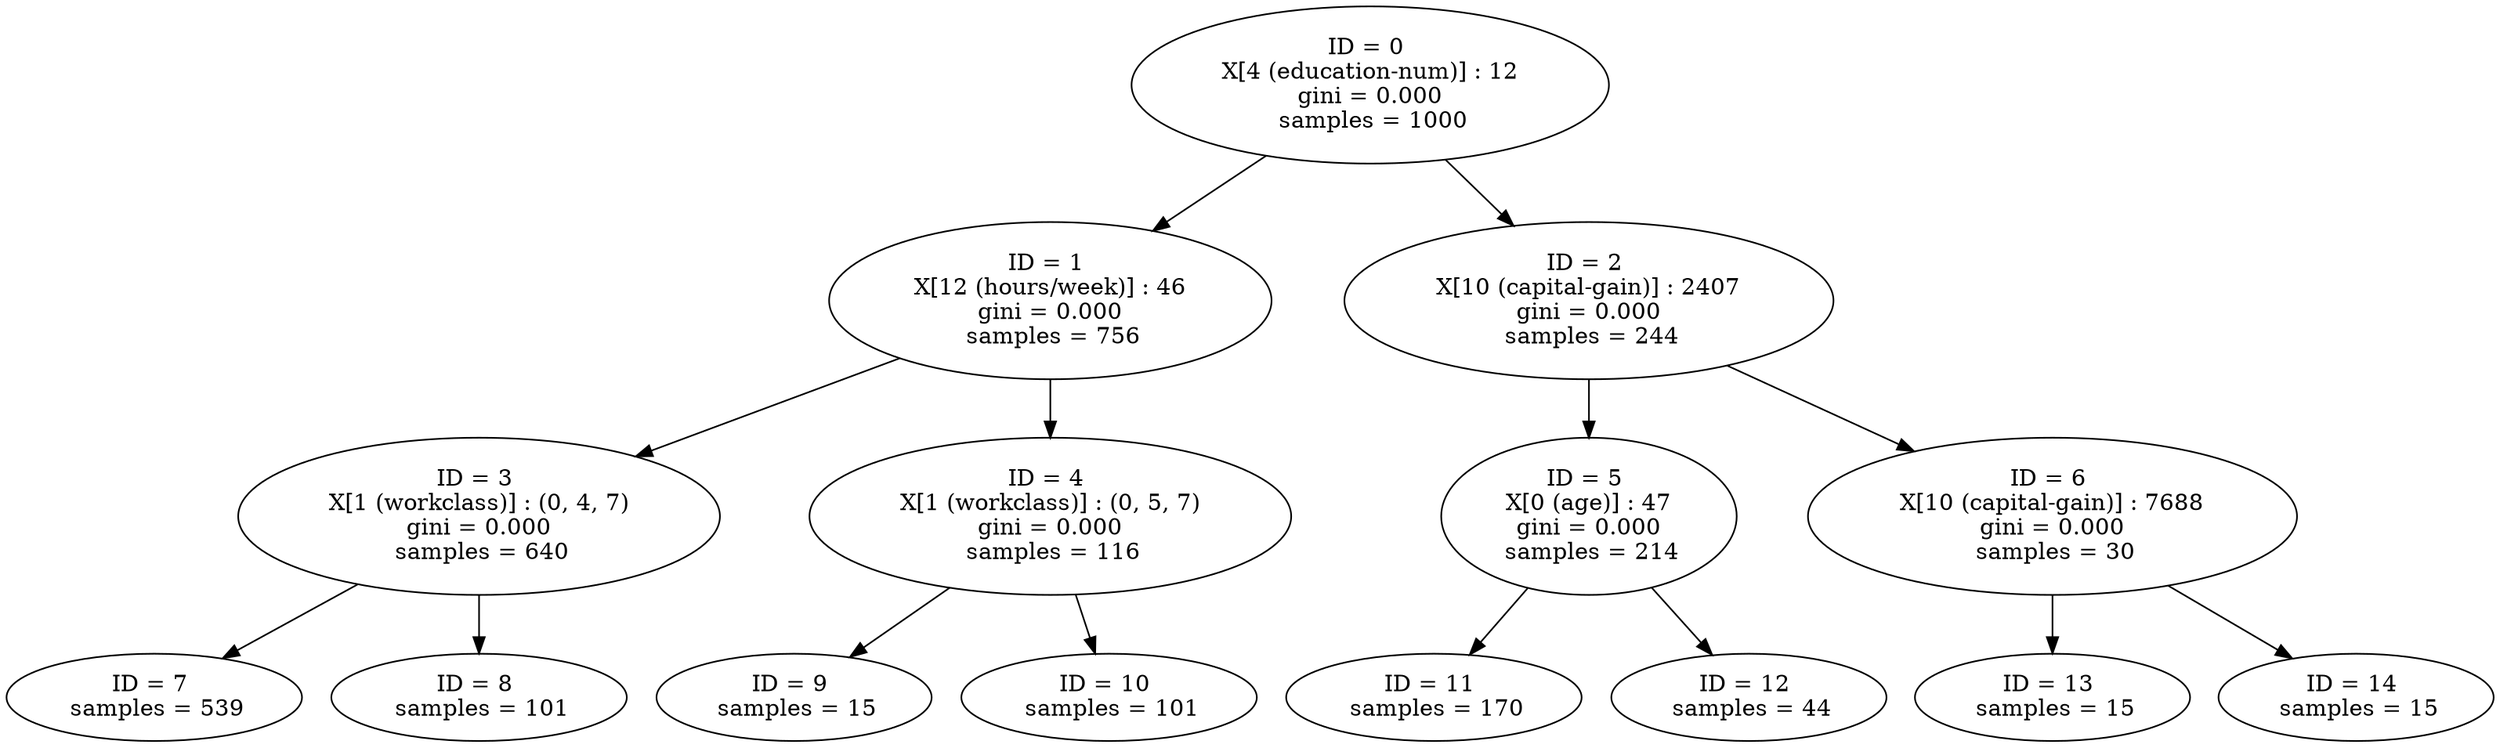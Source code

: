 strict digraph G {0 [label="ID = 0 
 X[4 (education-num)] : 12 
 gini = 0.000 
 samples = 1000"];0 -> 1;0 -> 2;1 [label="ID = 1 
 X[12 (hours/week)] : 46 
 gini = 0.000 
 samples = 756"];1 -> 3;1 -> 4;2 [label="ID = 2 
 X[10 (capital-gain)] : 2407 
 gini = 0.000 
 samples = 244"];2 -> 5;2 -> 6;3 [label="ID = 3 
 X[1 (workclass)] : (0, 4, 7) 
 gini = 0.000 
 samples = 640"];3 -> 7;3 -> 8;4 [label="ID = 4 
 X[1 (workclass)] : (0, 5, 7) 
 gini = 0.000 
 samples = 116"];4 -> 9;4 -> 10;5 [label="ID = 5 
 X[0 (age)] : 47 
 gini = 0.000 
 samples = 214"];5 -> 11;5 -> 12;6 [label="ID = 6 
 X[10 (capital-gain)] : 7688 
 gini = 0.000 
 samples = 30"];6 -> 13;6 -> 14;7 [label="ID = 7 
 samples = 539"];8 [label="ID = 8 
 samples = 101"];9 [label="ID = 9 
 samples = 15"];10 [label="ID = 10 
 samples = 101"];11 [label="ID = 11 
 samples = 170"];12 [label="ID = 12 
 samples = 44"];13 [label="ID = 13 
 samples = 15"];14 [label="ID = 14 
 samples = 15"];}